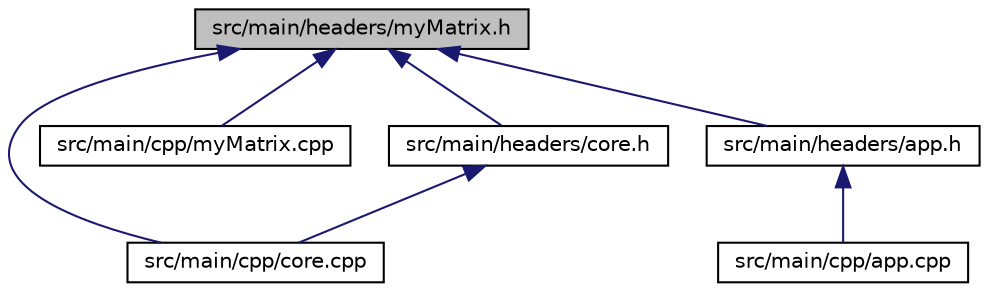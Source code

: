 digraph "src/main/headers/myMatrix.h"
{
 // LATEX_PDF_SIZE
  edge [fontname="Helvetica",fontsize="10",labelfontname="Helvetica",labelfontsize="10"];
  node [fontname="Helvetica",fontsize="10",shape=record];
  Node1 [label="src/main/headers/myMatrix.h",height=0.2,width=0.4,color="black", fillcolor="grey75", style="filled", fontcolor="black",tooltip=" "];
  Node1 -> Node2 [dir="back",color="midnightblue",fontsize="10",style="solid",fontname="Helvetica"];
  Node2 [label="src/main/cpp/core.cpp",height=0.2,width=0.4,color="black", fillcolor="white", style="filled",URL="$core_8cpp.html",tooltip=" "];
  Node1 -> Node3 [dir="back",color="midnightblue",fontsize="10",style="solid",fontname="Helvetica"];
  Node3 [label="src/main/cpp/myMatrix.cpp",height=0.2,width=0.4,color="black", fillcolor="white", style="filled",URL="$my_matrix_8cpp.html",tooltip=" "];
  Node1 -> Node4 [dir="back",color="midnightblue",fontsize="10",style="solid",fontname="Helvetica"];
  Node4 [label="src/main/headers/app.h",height=0.2,width=0.4,color="black", fillcolor="white", style="filled",URL="$app_8h.html",tooltip=" "];
  Node4 -> Node5 [dir="back",color="midnightblue",fontsize="10",style="solid",fontname="Helvetica"];
  Node5 [label="src/main/cpp/app.cpp",height=0.2,width=0.4,color="black", fillcolor="white", style="filled",URL="$app_8cpp.html",tooltip=" "];
  Node1 -> Node6 [dir="back",color="midnightblue",fontsize="10",style="solid",fontname="Helvetica"];
  Node6 [label="src/main/headers/core.h",height=0.2,width=0.4,color="black", fillcolor="white", style="filled",URL="$core_8h.html",tooltip=" "];
  Node6 -> Node2 [dir="back",color="midnightblue",fontsize="10",style="solid",fontname="Helvetica"];
}
